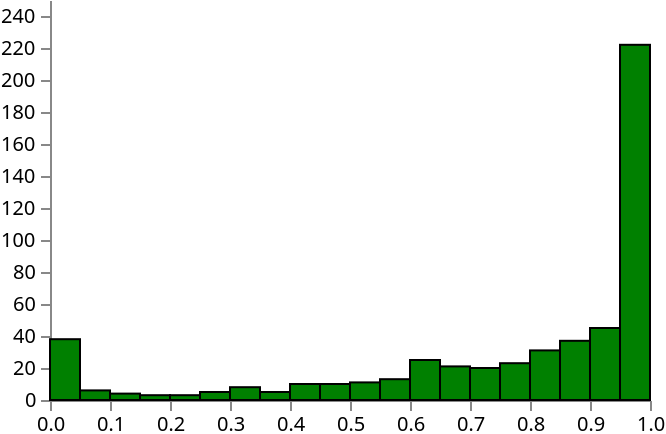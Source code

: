 {
  "data": [
    {
      "name": "comp_rate",
      "values": [
        {
          "C0": 0,
          "C1": 0.971872
        },
        {
          "C0": 1,
          "C1": 0.9126209999999999
        },
        {
          "C0": 2,
          "C1": 0.562945
        },
        {
          "C0": 3,
          "C1": 0.08848299999999999
        },
        {
          "C0": 4,
          "C1": 0.931122
        },
        {
          "C0": 5,
          "C1": 1
        },
        {
          "C0": 6,
          "C1": 1
        },
        {
          "C0": 7,
          "C1": 0.828141
        },
        {
          "C0": 8,
          "C1": 0.478211
        },
        {
          "C0": 9,
          "C1": 0.9459249999999999
        },
        {
          "C0": 10,
          "C1": 0.464418
        },
        {
          "C0": 11,
          "C1": 0
        },
        {
          "C0": 12,
          "C1": 0.46249999999999997
        },
        {
          "C0": 13,
          "C1": 0.6883119999999999
        },
        {
          "C0": 14,
          "C1": 1
        },
        {
          "C0": 15,
          "C1": 1
        },
        {
          "C0": 16,
          "C1": 0.747053
        },
        {
          "C0": 17,
          "C1": 1
        },
        {
          "C0": 18,
          "C1": 0.333333
        },
        {
          "C0": 19,
          "C1": 0.357988
        },
        {
          "C0": 20,
          "C1": 0.960317
        },
        {
          "C0": 21,
          "C1": 0.982379
        },
        {
          "C0": 22,
          "C1": 0.543902
        },
        {
          "C0": 23,
          "C1": 0.536697
        },
        {
          "C0": 24,
          "C1": 0.960784
        },
        {
          "C0": 25,
          "C1": 0.9351029999999999
        },
        {
          "C0": 26,
          "C1": 0.9358489999999999
        },
        {
          "C0": 27,
          "C1": 1
        },
        {
          "C0": 28,
          "C1": 0.8912279999999999
        },
        {
          "C0": 29,
          "C1": 0.902674
        },
        {
          "C0": 30,
          "C1": 0.67013
        },
        {
          "C0": 31,
          "C1": 0.539809
        },
        {
          "C0": 32,
          "C1": 0.9784339999999999
        },
        {
          "C0": 33,
          "C1": 0.986587
        },
        {
          "C0": 34,
          "C1": 0.788372
        },
        {
          "C0": 35,
          "C1": 0.569372
        },
        {
          "C0": 36,
          "C1": 0.604494
        },
        {
          "C0": 37,
          "C1": 0.570715
        },
        {
          "C0": 38,
          "C1": 0.84373
        },
        {
          "C0": 39,
          "C1": 0.919817
        },
        {
          "C0": 40,
          "C1": 0.568306
        },
        {
          "C0": 41,
          "C1": 1
        },
        {
          "C0": 42,
          "C1": 0.985803
        },
        {
          "C0": 43,
          "C1": 0.832695
        },
        {
          "C0": 44,
          "C1": 0.632867
        },
        {
          "C0": 45,
          "C1": 0.984456
        },
        {
          "C0": 46,
          "C1": 1
        },
        {
          "C0": 47,
          "C1": 0.16883099999999998
        },
        {
          "C0": 48,
          "C1": 1
        },
        {
          "C0": 49,
          "C1": 1
        },
        {
          "C0": 50,
          "C1": 0
        },
        {
          "C0": 51,
          "C1": 0.469298
        },
        {
          "C0": 52,
          "C1": 0.923423
        },
        {
          "C0": 53,
          "C1": 0.60793
        },
        {
          "C0": 54,
          "C1": 0.851406
        },
        {
          "C0": 55,
          "C1": 1
        },
        {
          "C0": 56,
          "C1": 0.938751
        },
        {
          "C0": 57,
          "C1": 0.928854
        },
        {
          "C0": 58,
          "C1": 1
        },
        {
          "C0": 59,
          "C1": 0.671233
        },
        {
          "C0": 60,
          "C1": 0.8847929999999999
        },
        {
          "C0": 61,
          "C1": 1
        },
        {
          "C0": 62,
          "C1": 1
        },
        {
          "C0": 63,
          "C1": 1
        },
        {
          "C0": 64,
          "C1": 0.681402
        },
        {
          "C0": 65,
          "C1": 0.481234
        },
        {
          "C0": 66,
          "C1": 0.9634149999999999
        },
        {
          "C0": 67,
          "C1": 0.7701779999999999
        },
        {
          "C0": 68,
          "C1": 0.8002619999999999
        },
        {
          "C0": 69,
          "C1": 0.456522
        },
        {
          "C0": 70,
          "C1": 0.976471
        },
        {
          "C0": 71,
          "C1": 1
        },
        {
          "C0": 72,
          "C1": 0.988744
        },
        {
          "C0": 73,
          "C1": 0.9770989999999999
        },
        {
          "C0": 74,
          "C1": 0.060606
        },
        {
          "C0": 75,
          "C1": 0.8987649999999999
        },
        {
          "C0": 76,
          "C1": 0.038461999999999996
        },
        {
          "C0": 77,
          "C1": 0.6
        },
        {
          "C0": 78,
          "C1": 0.8216289999999999
        },
        {
          "C0": 79,
          "C1": 1
        },
        {
          "C0": 80,
          "C1": 0.316818
        },
        {
          "C0": 81,
          "C1": 0.742537
        },
        {
          "C0": 82,
          "C1": 0.719039
        },
        {
          "C0": 83,
          "C1": 0.949102
        },
        {
          "C0": 84,
          "C1": 0.9185479999999999
        },
        {
          "C0": 85,
          "C1": 0.883234
        },
        {
          "C0": 86,
          "C1": 0.8514609999999999
        },
        {
          "C0": 87,
          "C1": 0.901007
        },
        {
          "C0": 88,
          "C1": 0.864035
        },
        {
          "C0": 89,
          "C1": 0.631818
        },
        {
          "C0": 90,
          "C1": 0.84
        },
        {
          "C0": 91,
          "C1": 1
        },
        {
          "C0": 92,
          "C1": 0.985011
        },
        {
          "C0": 93,
          "C1": 0.623016
        },
        {
          "C0": 94,
          "C1": 1
        },
        {
          "C0": 95,
          "C1": 0.916667
        },
        {
          "C0": 96,
          "C1": 0.717345
        },
        {
          "C0": 97,
          "C1": 0.9933109999999999
        },
        {
          "C0": 98,
          "C1": 0.49218799999999996
        },
        {
          "C0": 99,
          "C1": 0.939842
        },
        {
          "C0": 100,
          "C1": 0.9830099999999999
        },
        {
          "C0": 101,
          "C1": 0.614286
        },
        {
          "C0": 102,
          "C1": 0.7638889999999999
        },
        {
          "C0": 103,
          "C1": 0.8590599999999999
        },
        {
          "C0": 104,
          "C1": 1
        },
        {
          "C0": 105,
          "C1": 0.9851599999999999
        },
        {
          "C0": 106,
          "C1": 1
        },
        {
          "C0": 107,
          "C1": 0.9917699999999999
        },
        {
          "C0": 108,
          "C1": 0.957627
        },
        {
          "C0": 109,
          "C1": 0
        },
        {
          "C0": 110,
          "C1": 0.573529
        },
        {
          "C0": 111,
          "C1": 0.99061
        },
        {
          "C0": 112,
          "C1": 0.906667
        },
        {
          "C0": 113,
          "C1": 0.842893
        },
        {
          "C0": 114,
          "C1": 0.82
        },
        {
          "C0": 115,
          "C1": 0.805195
        },
        {
          "C0": 116,
          "C1": 0.34615399999999996
        },
        {
          "C0": 117,
          "C1": 1
        },
        {
          "C0": 118,
          "C1": 0.642254
        },
        {
          "C0": 119,
          "C1": 0.88806
        },
        {
          "C0": 120,
          "C1": 0.948244
        },
        {
          "C0": 121,
          "C1": 1
        },
        {
          "C0": 122,
          "C1": 0.723192
        },
        {
          "C0": 123,
          "C1": 1
        },
        {
          "C0": 124,
          "C1": 0.5
        },
        {
          "C0": 125,
          "C1": 0.9950979999999999
        },
        {
          "C0": 126,
          "C1": 0.8039999999999999
        },
        {
          "C0": 127,
          "C1": 0.985
        },
        {
          "C0": 128,
          "C1": 1
        },
        {
          "C0": 129,
          "C1": 0.66881
        },
        {
          "C0": 130,
          "C1": 0.6091369999999999
        },
        {
          "C0": 131,
          "C1": 0.695313
        },
        {
          "C0": 132,
          "C1": 1
        },
        {
          "C0": 133,
          "C1": 0.970588
        },
        {
          "C0": 134,
          "C1": 0.811475
        },
        {
          "C0": 135,
          "C1": 1
        },
        {
          "C0": 136,
          "C1": 0.954545
        },
        {
          "C0": 137,
          "C1": 0.4875
        },
        {
          "C0": 138,
          "C1": 0.029411999999999997
        },
        {
          "C0": 139,
          "C1": 0.62069
        },
        {
          "C0": 140,
          "C1": 0.923423
        },
        {
          "C0": 141,
          "C1": 0.7324839999999999
        },
        {
          "C0": 142,
          "C1": 0.961538
        },
        {
          "C0": 143,
          "C1": 0.8615379999999999
        },
        {
          "C0": 144,
          "C1": 1
        },
        {
          "C0": 145,
          "C1": 1
        },
        {
          "C0": 146,
          "C1": 0.128713
        },
        {
          "C0": 147,
          "C1": 1
        },
        {
          "C0": 148,
          "C1": 0.8846149999999999
        },
        {
          "C0": 149,
          "C1": 0
        },
        {
          "C0": 150,
          "C1": 0
        },
        {
          "C0": 151,
          "C1": 0
        },
        {
          "C0": 152,
          "C1": 0
        },
        {
          "C0": 153,
          "C1": 0.858974
        },
        {
          "C0": 154,
          "C1": 1
        },
        {
          "C0": 155,
          "C1": 0.5897439999999999
        },
        {
          "C0": 156,
          "C1": 0.409091
        },
        {
          "C0": 157,
          "C1": 0
        },
        {
          "C0": 158,
          "C1": 0.904762
        },
        {
          "C0": 159,
          "C1": 0.866667
        },
        {
          "C0": 160,
          "C1": 1
        },
        {
          "C0": 161,
          "C1": 1
        },
        {
          "C0": 162,
          "C1": 1
        },
        {
          "C0": 163,
          "C1": 1
        },
        {
          "C0": 164,
          "C1": 0.881212
        },
        {
          "C0": 165,
          "C1": 0.804348
        },
        {
          "C0": 166,
          "C1": 0.863184
        },
        {
          "C0": 167,
          "C1": 0.9148499999999999
        },
        {
          "C0": 168,
          "C1": 1
        },
        {
          "C0": 169,
          "C1": 0.607143
        },
        {
          "C0": 170,
          "C1": 1
        },
        {
          "C0": 171,
          "C1": 0.690657
        },
        {
          "C0": 172,
          "C1": 0.980676
        },
        {
          "C0": 173,
          "C1": 0.041666999999999996
        },
        {
          "C0": 174,
          "C1": 1
        },
        {
          "C0": 175,
          "C1": 1
        },
        {
          "C0": 176,
          "C1": 0.984293
        },
        {
          "C0": 177,
          "C1": 0.972727
        },
        {
          "C0": 178,
          "C1": 0.897347
        },
        {
          "C0": 179,
          "C1": 0.44032899999999997
        },
        {
          "C0": 180,
          "C1": 0.6570509999999999
        },
        {
          "C0": 181,
          "C1": 0.788204
        },
        {
          "C0": 182,
          "C1": 1
        },
        {
          "C0": 183,
          "C1": 0.7842319999999999
        },
        {
          "C0": 184,
          "C1": 0.773504
        },
        {
          "C0": 185,
          "C1": 0.8443109999999999
        },
        {
          "C0": 186,
          "C1": 1
        },
        {
          "C0": 187,
          "C1": 0.675393
        },
        {
          "C0": 188,
          "C1": 0
        },
        {
          "C0": 189,
          "C1": 0.9735849999999999
        },
        {
          "C0": 190,
          "C1": 1
        },
        {
          "C0": 191,
          "C1": 0.958904
        },
        {
          "C0": 192,
          "C1": 0.988848
        },
        {
          "C0": 193,
          "C1": 0.606557
        },
        {
          "C0": 194,
          "C1": 0.662281
        },
        {
          "C0": 195,
          "C1": 0.8448279999999999
        },
        {
          "C0": 196,
          "C1": 1
        },
        {
          "C0": 197,
          "C1": 0.992481
        },
        {
          "C0": 198,
          "C1": 1
        },
        {
          "C0": 199,
          "C1": 0.8271189999999999
        },
        {
          "C0": 200,
          "C1": 0.823529
        },
        {
          "C0": 201,
          "C1": 1
        },
        {
          "C0": 202,
          "C1": 0.045454999999999995
        },
        {
          "C0": 203,
          "C1": 0.865815
        },
        {
          "C0": 204,
          "C1": 1
        },
        {
          "C0": 205,
          "C1": 0.5303869999999999
        },
        {
          "C0": 206,
          "C1": 0.754177
        },
        {
          "C0": 207,
          "C1": 0.6239319999999999
        },
        {
          "C0": 208,
          "C1": 1
        },
        {
          "C0": 209,
          "C1": 0.958491
        },
        {
          "C0": 210,
          "C1": 0.907609
        },
        {
          "C0": 211,
          "C1": 1
        },
        {
          "C0": 212,
          "C1": 1
        },
        {
          "C0": 213,
          "C1": 0
        },
        {
          "C0": 214,
          "C1": 0.21487599999999998
        },
        {
          "C0": 215,
          "C1": 0.828571
        },
        {
          "C0": 216,
          "C1": 0.988506
        },
        {
          "C0": 217,
          "C1": 0.9629629999999999
        },
        {
          "C0": 218,
          "C1": 1
        },
        {
          "C0": 219,
          "C1": 0.40449399999999996
        },
        {
          "C0": 220,
          "C1": 0.038461999999999996
        },
        {
          "C0": 221,
          "C1": 1
        },
        {
          "C0": 222,
          "C1": 0.668874
        },
        {
          "C0": 223,
          "C1": 0.8409089999999999
        },
        {
          "C0": 224,
          "C1": 1
        },
        {
          "C0": 225,
          "C1": 0.992537
        },
        {
          "C0": 226,
          "C1": 0.16239299999999998
        },
        {
          "C0": 227,
          "C1": 1
        },
        {
          "C0": 228,
          "C1": 0.9712639999999999
        },
        {
          "C0": 229,
          "C1": 0.623188
        },
        {
          "C0": 230,
          "C1": 0.933333
        },
        {
          "C0": 231,
          "C1": 1
        },
        {
          "C0": 232,
          "C1": 1
        },
        {
          "C0": 233,
          "C1": 1
        },
        {
          "C0": 234,
          "C1": 1
        },
        {
          "C0": 235,
          "C1": 1
        },
        {
          "C0": 236,
          "C1": 1
        },
        {
          "C0": 237,
          "C1": 0.035461
        },
        {
          "C0": 238,
          "C1": 1
        },
        {
          "C0": 239,
          "C1": 1
        },
        {
          "C0": 240,
          "C1": 0.846154
        },
        {
          "C0": 241,
          "C1": 0.064516
        },
        {
          "C0": 242,
          "C1": 1
        },
        {
          "C0": 243,
          "C1": 1
        },
        {
          "C0": 244,
          "C1": 0.6
        },
        {
          "C0": 245,
          "C1": 0.133333
        },
        {
          "C0": 246,
          "C1": 1
        },
        {
          "C0": 247,
          "C1": 1
        },
        {
          "C0": 248,
          "C1": 1
        },
        {
          "C0": 249,
          "C1": 1
        },
        {
          "C0": 250,
          "C1": 1
        },
        {
          "C0": 251,
          "C1": 1
        },
        {
          "C0": 252,
          "C1": 0.75
        },
        {
          "C0": 253,
          "C1": 1
        },
        {
          "C0": 254,
          "C1": 1
        },
        {
          "C0": 255,
          "C1": 1
        },
        {
          "C0": 256,
          "C1": 0.333333
        },
        {
          "C0": 257,
          "C1": 1
        },
        {
          "C0": 258,
          "C1": 0
        },
        {
          "C0": 259,
          "C1": 1
        },
        {
          "C0": 260,
          "C1": 1
        },
        {
          "C0": 261,
          "C1": 0.778006
        },
        {
          "C0": 262,
          "C1": 0.962264
        },
        {
          "C0": 263,
          "C1": 0.979167
        },
        {
          "C0": 264,
          "C1": 0.588235
        },
        {
          "C0": 265,
          "C1": 1
        },
        {
          "C0": 266,
          "C1": 1
        },
        {
          "C0": 267,
          "C1": 0.8999999999999999
        },
        {
          "C0": 268,
          "C1": 0.666667
        },
        {
          "C0": 269,
          "C1": 1
        },
        {
          "C0": 270,
          "C1": 1
        },
        {
          "C0": 271,
          "C1": 0.8888889999999999
        },
        {
          "C0": 272,
          "C1": 0
        },
        {
          "C0": 273,
          "C1": 1
        },
        {
          "C0": 274,
          "C1": 0.666667
        },
        {
          "C0": 275,
          "C1": 0
        },
        {
          "C0": 276,
          "C1": 0.5
        },
        {
          "C0": 277,
          "C1": 0
        },
        {
          "C0": 278,
          "C1": 0
        },
        {
          "C0": 279,
          "C1": 1
        },
        {
          "C0": 280,
          "C1": 0.991027
        },
        {
          "C0": 281,
          "C1": 0.971653
        },
        {
          "C0": 282,
          "C1": 0.940255
        },
        {
          "C0": 283,
          "C1": 0.968422
        },
        {
          "C0": 284,
          "C1": 0.712617
        },
        {
          "C0": 285,
          "C1": 1
        },
        {
          "C0": 286,
          "C1": 0.9491799999999999
        },
        {
          "C0": 287,
          "C1": 1
        },
        {
          "C0": 288,
          "C1": 0.467742
        },
        {
          "C0": 289,
          "C1": 0.871212
        },
        {
          "C0": 290,
          "C1": 0.8316009999999999
        },
        {
          "C0": 291,
          "C1": 0.942614
        },
        {
          "C0": 292,
          "C1": 0.656891
        },
        {
          "C0": 293,
          "C1": 0.840379
        },
        {
          "C0": 294,
          "C1": 0.132992
        },
        {
          "C0": 295,
          "C1": 0.982699
        },
        {
          "C0": 296,
          "C1": 0.862069
        },
        {
          "C0": 297,
          "C1": 0.6382249999999999
        },
        {
          "C0": 298,
          "C1": 0.98895
        },
        {
          "C0": 299,
          "C1": 0.995483
        },
        {
          "C0": 300,
          "C1": 0.867698
        },
        {
          "C0": 301,
          "C1": 0.7870619999999999
        },
        {
          "C0": 302,
          "C1": 1
        },
        {
          "C0": 303,
          "C1": 0.923674
        },
        {
          "C0": 304,
          "C1": 0.9813949999999999
        },
        {
          "C0": 305,
          "C1": 0.842491
        },
        {
          "C0": 306,
          "C1": 0.380471
        },
        {
          "C0": 307,
          "C1": 0.579545
        },
        {
          "C0": 308,
          "C1": 0.999558
        },
        {
          "C0": 309,
          "C1": 0.9832869999999999
        },
        {
          "C0": 310,
          "C1": 0.6494249999999999
        },
        {
          "C0": 311,
          "C1": 0.9701609999999999
        },
        {
          "C0": 312,
          "C1": 0.845622
        },
        {
          "C0": 313,
          "C1": 0.5910059999999999
        },
        {
          "C0": 314,
          "C1": 0.35206299999999996
        },
        {
          "C0": 315,
          "C1": 0.07832
        },
        {
          "C0": 316,
          "C1": 0.256
        },
        {
          "C0": 317,
          "C1": 0.99529
        },
        {
          "C0": 318,
          "C1": 1
        },
        {
          "C0": 319,
          "C1": 1
        },
        {
          "C0": 320,
          "C1": 0.38113199999999997
        },
        {
          "C0": 321,
          "C1": 0.431818
        },
        {
          "C0": 322,
          "C1": 0.956522
        },
        {
          "C0": 323,
          "C1": 0.642346
        },
        {
          "C0": 324,
          "C1": 0.744553
        },
        {
          "C0": 325,
          "C1": 0.9718169999999999
        },
        {
          "C0": 326,
          "C1": 0
        },
        {
          "C0": 327,
          "C1": 0.8663879999999999
        },
        {
          "C0": 328,
          "C1": 0.583979
        },
        {
          "C0": 329,
          "C1": 0.948052
        },
        {
          "C0": 330,
          "C1": 0.8888889999999999
        },
        {
          "C0": 331,
          "C1": 0.9578949999999999
        },
        {
          "C0": 332,
          "C1": 0.631579
        },
        {
          "C0": 333,
          "C1": 0.740385
        },
        {
          "C0": 334,
          "C1": 0.9603959999999999
        },
        {
          "C0": 335,
          "C1": 0.787129
        },
        {
          "C0": 336,
          "C1": 0.726744
        },
        {
          "C0": 337,
          "C1": 0.9080459999999999
        },
        {
          "C0": 338,
          "C1": 0
        },
        {
          "C0": 339,
          "C1": 0.31410299999999997
        },
        {
          "C0": 340,
          "C1": 1
        },
        {
          "C0": 341,
          "C1": 1
        },
        {
          "C0": 342,
          "C1": 0.87451
        },
        {
          "C0": 343,
          "C1": 0.9283579999999999
        },
        {
          "C0": 344,
          "C1": 0.731263
        },
        {
          "C0": 345,
          "C1": 0.980559
        },
        {
          "C0": 346,
          "C1": 0.975738
        },
        {
          "C0": 347,
          "C1": 1
        },
        {
          "C0": 348,
          "C1": 0.748571
        },
        {
          "C0": 349,
          "C1": 0.9634149999999999
        },
        {
          "C0": 350,
          "C1": 1
        },
        {
          "C0": 351,
          "C1": 0.7933169999999999
        },
        {
          "C0": 352,
          "C1": 0.975845
        },
        {
          "C0": 353,
          "C1": 0.6484019999999999
        },
        {
          "C0": 354,
          "C1": 1
        },
        {
          "C0": 355,
          "C1": 0.971429
        },
        {
          "C0": 356,
          "C1": 0.604872
        },
        {
          "C0": 357,
          "C1": 1
        },
        {
          "C0": 358,
          "C1": 0.6363639999999999
        },
        {
          "C0": 359,
          "C1": 0.729167
        },
        {
          "C0": 360,
          "C1": 0.744755
        },
        {
          "C0": 361,
          "C1": 0.87013
        },
        {
          "C0": 362,
          "C1": 0.23658099999999999
        },
        {
          "C0": 363,
          "C1": 0.8675799999999999
        },
        {
          "C0": 364,
          "C1": 0.383266
        },
        {
          "C0": 365,
          "C1": 0.843849
        },
        {
          "C0": 366,
          "C1": 0.941917
        },
        {
          "C0": 367,
          "C1": 0.886667
        },
        {
          "C0": 368,
          "C1": 0.606061
        },
        {
          "C0": 369,
          "C1": 0.864425
        },
        {
          "C0": 370,
          "C1": 0.320534
        },
        {
          "C0": 371,
          "C1": 1
        },
        {
          "C0": 372,
          "C1": 0.845638
        },
        {
          "C0": 373,
          "C1": 0.977273
        },
        {
          "C0": 374,
          "C1": 0.9867549999999999
        },
        {
          "C0": 375,
          "C1": 0.975309
        },
        {
          "C0": 376,
          "C1": 0.730159
        },
        {
          "C0": 377,
          "C1": 0.956938
        },
        {
          "C0": 378,
          "C1": 0.8805339999999999
        },
        {
          "C0": 379,
          "C1": 0.9509799999999999
        },
        {
          "C0": 380,
          "C1": 0.823409
        },
        {
          "C0": 381,
          "C1": 0.797497
        },
        {
          "C0": 382,
          "C1": 0.989744
        },
        {
          "C0": 383,
          "C1": 0.035313
        },
        {
          "C0": 384,
          "C1": 0.560484
        },
        {
          "C0": 385,
          "C1": 0.6621
        },
        {
          "C0": 386,
          "C1": 0.583673
        },
        {
          "C0": 387,
          "C1": 0.963696
        },
        {
          "C0": 388,
          "C1": 0.8959659999999999
        },
        {
          "C0": 389,
          "C1": 0.816839
        },
        {
          "C0": 390,
          "C1": 1
        },
        {
          "C0": 391,
          "C1": 1
        },
        {
          "C0": 392,
          "C1": 1
        },
        {
          "C0": 393,
          "C1": 0.728997
        },
        {
          "C0": 394,
          "C1": 0.518182
        },
        {
          "C0": 395,
          "C1": 0.7651519999999999
        },
        {
          "C0": 396,
          "C1": 0.973333
        },
        {
          "C0": 397,
          "C1": 0.621302
        },
        {
          "C0": 398,
          "C1": 0.932927
        },
        {
          "C0": 399,
          "C1": 1
        },
        {
          "C0": 400,
          "C1": 0.7602909999999999
        },
        {
          "C0": 401,
          "C1": 1
        },
        {
          "C0": 402,
          "C1": 0.9973609999999999
        },
        {
          "C0": 403,
          "C1": 0.5536719999999999
        },
        {
          "C0": 404,
          "C1": 0.081081
        },
        {
          "C0": 405,
          "C1": 1
        },
        {
          "C0": 406,
          "C1": 1
        },
        {
          "C0": 407,
          "C1": 0.810811
        },
        {
          "C0": 408,
          "C1": 0.450704
        },
        {
          "C0": 409,
          "C1": 0.942857
        },
        {
          "C0": 410,
          "C1": 0.6277849999999999
        },
        {
          "C0": 411,
          "C1": 0.7651519999999999
        },
        {
          "C0": 412,
          "C1": 1
        },
        {
          "C0": 413,
          "C1": 1
        },
        {
          "C0": 414,
          "C1": 0.9620249999999999
        },
        {
          "C0": 415,
          "C1": 0.327273
        },
        {
          "C0": 416,
          "C1": 0.9870129999999999
        },
        {
          "C0": 417,
          "C1": 1
        },
        {
          "C0": 418,
          "C1": 0.989362
        },
        {
          "C0": 419,
          "C1": 1
        },
        {
          "C0": 420,
          "C1": 0.951965
        },
        {
          "C0": 421,
          "C1": 0.880952
        },
        {
          "C0": 422,
          "C1": 0.154412
        },
        {
          "C0": 423,
          "C1": 0.8999999999999999
        },
        {
          "C0": 424,
          "C1": 0.687179
        },
        {
          "C0": 425,
          "C1": 1
        },
        {
          "C0": 426,
          "C1": 0
        },
        {
          "C0": 427,
          "C1": 0.25454499999999997
        },
        {
          "C0": 428,
          "C1": 1
        },
        {
          "C0": 429,
          "C1": 0.722772
        },
        {
          "C0": 430,
          "C1": 0
        },
        {
          "C0": 431,
          "C1": 0.5
        },
        {
          "C0": 432,
          "C1": 0
        },
        {
          "C0": 433,
          "C1": 1
        },
        {
          "C0": 434,
          "C1": 1
        },
        {
          "C0": 435,
          "C1": 0
        },
        {
          "C0": 436,
          "C1": 0
        },
        {
          "C0": 437,
          "C1": 1
        },
        {
          "C0": 438,
          "C1": 0
        },
        {
          "C0": 439,
          "C1": 0.941704
        },
        {
          "C0": 440,
          "C1": 0.434326
        },
        {
          "C0": 441,
          "C1": 0.873239
        },
        {
          "C0": 442,
          "C1": 0.445652
        },
        {
          "C0": 443,
          "C1": 0.65587
        },
        {
          "C0": 444,
          "C1": 0.909677
        },
        {
          "C0": 445,
          "C1": 0.914358
        },
        {
          "C0": 446,
          "C1": 0.282927
        },
        {
          "C0": 447,
          "C1": 0.145455
        },
        {
          "C0": 448,
          "C1": 0.710098
        },
        {
          "C0": 449,
          "C1": 0.777096
        },
        {
          "C0": 450,
          "C1": 1
        },
        {
          "C0": 451,
          "C1": 0.420118
        },
        {
          "C0": 452,
          "C1": 0.71194
        },
        {
          "C0": 453,
          "C1": 1
        },
        {
          "C0": 454,
          "C1": 0.9408
        },
        {
          "C0": 455,
          "C1": 0.909091
        },
        {
          "C0": 456,
          "C1": 0.902913
        },
        {
          "C0": 457,
          "C1": 0.771505
        },
        {
          "C0": 458,
          "C1": 0.777778
        },
        {
          "C0": 459,
          "C1": 0.877863
        },
        {
          "C0": 460,
          "C1": 0.672727
        },
        {
          "C0": 461,
          "C1": 0.890411
        },
        {
          "C0": 462,
          "C1": 1
        },
        {
          "C0": 463,
          "C1": 0.940035
        },
        {
          "C0": 464,
          "C1": 0.40540499999999996
        },
        {
          "C0": 465,
          "C1": 1
        },
        {
          "C0": 466,
          "C1": 0.993103
        },
        {
          "C0": 467,
          "C1": 0.95092
        },
        {
          "C0": 468,
          "C1": 0.7999999999999999
        },
        {
          "C0": 469,
          "C1": 0.447368
        },
        {
          "C0": 470,
          "C1": 0.666667
        },
        {
          "C0": 471,
          "C1": 0.31557399999999997
        },
        {
          "C0": 472,
          "C1": 0.6683669999999999
        },
        {
          "C0": 473,
          "C1": 1
        },
        {
          "C0": 474,
          "C1": 0
        },
        {
          "C0": 475,
          "C1": 0.027777999999999997
        },
        {
          "C0": 476,
          "C1": 0.681456
        },
        {
          "C0": 477,
          "C1": 0.9935689999999999
        },
        {
          "C0": 478,
          "C1": 1
        },
        {
          "C0": 479,
          "C1": 1
        },
        {
          "C0": 480,
          "C1": 1
        },
        {
          "C0": 481,
          "C1": 1
        },
        {
          "C0": 482,
          "C1": 0.933333
        },
        {
          "C0": 483,
          "C1": 0
        },
        {
          "C0": 484,
          "C1": 1
        },
        {
          "C0": 485,
          "C1": 0.8459019999999999
        },
        {
          "C0": 486,
          "C1": 0.715278
        },
        {
          "C0": 487,
          "C1": 0
        },
        {
          "C0": 488,
          "C1": 1
        },
        {
          "C0": 489,
          "C1": 1
        },
        {
          "C0": 490,
          "C1": 1
        },
        {
          "C0": 491,
          "C1": 0.976744
        },
        {
          "C0": 492,
          "C1": 0.22580599999999998
        },
        {
          "C0": 493,
          "C1": 0.8793099999999999
        },
        {
          "C0": 494,
          "C1": 0.9628709999999999
        },
        {
          "C0": 495,
          "C1": 0.42045499999999997
        },
        {
          "C0": 496,
          "C1": 1
        },
        {
          "C0": 497,
          "C1": 1
        },
        {
          "C0": 498,
          "C1": 1
        },
        {
          "C0": 499,
          "C1": 0
        },
        {
          "C0": 500,
          "C1": 1
        },
        {
          "C0": 501,
          "C1": 0.28571399999999997
        },
        {
          "C0": 502,
          "C1": 1
        },
        {
          "C0": 503,
          "C1": 0.25
        },
        {
          "C0": 504,
          "C1": 0.875
        },
        {
          "C0": 505,
          "C1": 1
        },
        {
          "C0": 506,
          "C1": 0.7727269999999999
        },
        {
          "C0": 507,
          "C1": 1
        },
        {
          "C0": 508,
          "C1": 1
        },
        {
          "C0": 509,
          "C1": 0.822222
        },
        {
          "C0": 510,
          "C1": 1
        },
        {
          "C0": 511,
          "C1": 0
        },
        {
          "C0": 512,
          "C1": 1
        },
        {
          "C0": 513,
          "C1": 0
        },
        {
          "C0": 514,
          "C1": 0
        },
        {
          "C0": 515,
          "C1": 1
        },
        {
          "C0": 516,
          "C1": 0.518519
        },
        {
          "C0": 517,
          "C1": 1
        },
        {
          "C0": 518,
          "C1": 1
        },
        {
          "C0": 519,
          "C1": 1
        },
        {
          "C0": 520,
          "C1": 1
        },
        {
          "C0": 521,
          "C1": 0.775161
        },
        {
          "C0": 522,
          "C1": 0.767196
        },
        {
          "C0": 523,
          "C1": 0.532258
        },
        {
          "C0": 524,
          "C1": 0.517045
        },
        {
          "C0": 525,
          "C1": 0.850394
        },
        {
          "C0": 526,
          "C1": 1
        },
        {
          "C0": 527,
          "C1": 0.9249999999999999
        },
        {
          "C0": 528,
          "C1": 1
        },
        {
          "C0": 529,
          "C1": 0.914894
        },
        {
          "C0": 530,
          "C1": 1
        },
        {
          "C0": 531,
          "C1": 0.795918
        },
        {
          "C0": 532,
          "C1": 0.9076919999999999
        },
        {
          "C0": 533,
          "C1": 1
        },
        {
          "C0": 534,
          "C1": 1
        },
        {
          "C0": 535,
          "C1": 0.09523799999999999
        },
        {
          "C0": 536,
          "C1": 1
        },
        {
          "C0": 537,
          "C1": 0.995261
        },
        {
          "C0": 538,
          "C1": 1
        },
        {
          "C0": 539,
          "C1": 1
        }
      ]
    },
    {
      "name": "binned",
      "source": "comp_rate",
      "transform": [
        {
          "type": "bin",
          "field": "C1",
          "extent": [0, 1],
          "maxbins": 20
        }
      ]
    },
    {
      "name": "aggregated",
      "source": "binned",
      "transform": [
        {
          "type": "aggregate",
          "fields": [null],
          "groupby": ["bin0", "bin1"],
          "ops": ["count"]
        },
        {
          "type": "collect",
          "sort": {"field": "bin0"}
        }
      ]
    }
  ],
  "marks": [
    {
      "type": "rect",
      "from": {"data": "aggregated"},
      "encode": {
        "enter": {
          "x": {"field": "bin0", "scale": "xscale"},
          "x2": {"field": "bin1", "scale": "xscale"},
          "y": {"field": "count", "scale": "yscale"},
          "y2": {"value": 0, "scale": "yscale"},
          "fill": {"value": "green"},
          "stroke": {"value": "black"}
        }
      }
    }
  ],
  "scales": [
    {
      "name": "xscale",
      "domain": [0, 1],
      "range": "width"
    },
    {
      "name": "yscale",
      "domain": [0, 250],
      "range": "height"
    }
  ],
  "axes": [
    { "orient": "bottom", "scale": "xscale" },
    { "orient": "left", "scale": "yscale" }
  ],
  "width": 300,
  "height": 200,
  "$schema": "https://vega.github.io/schema/vega/v5.json"
}
